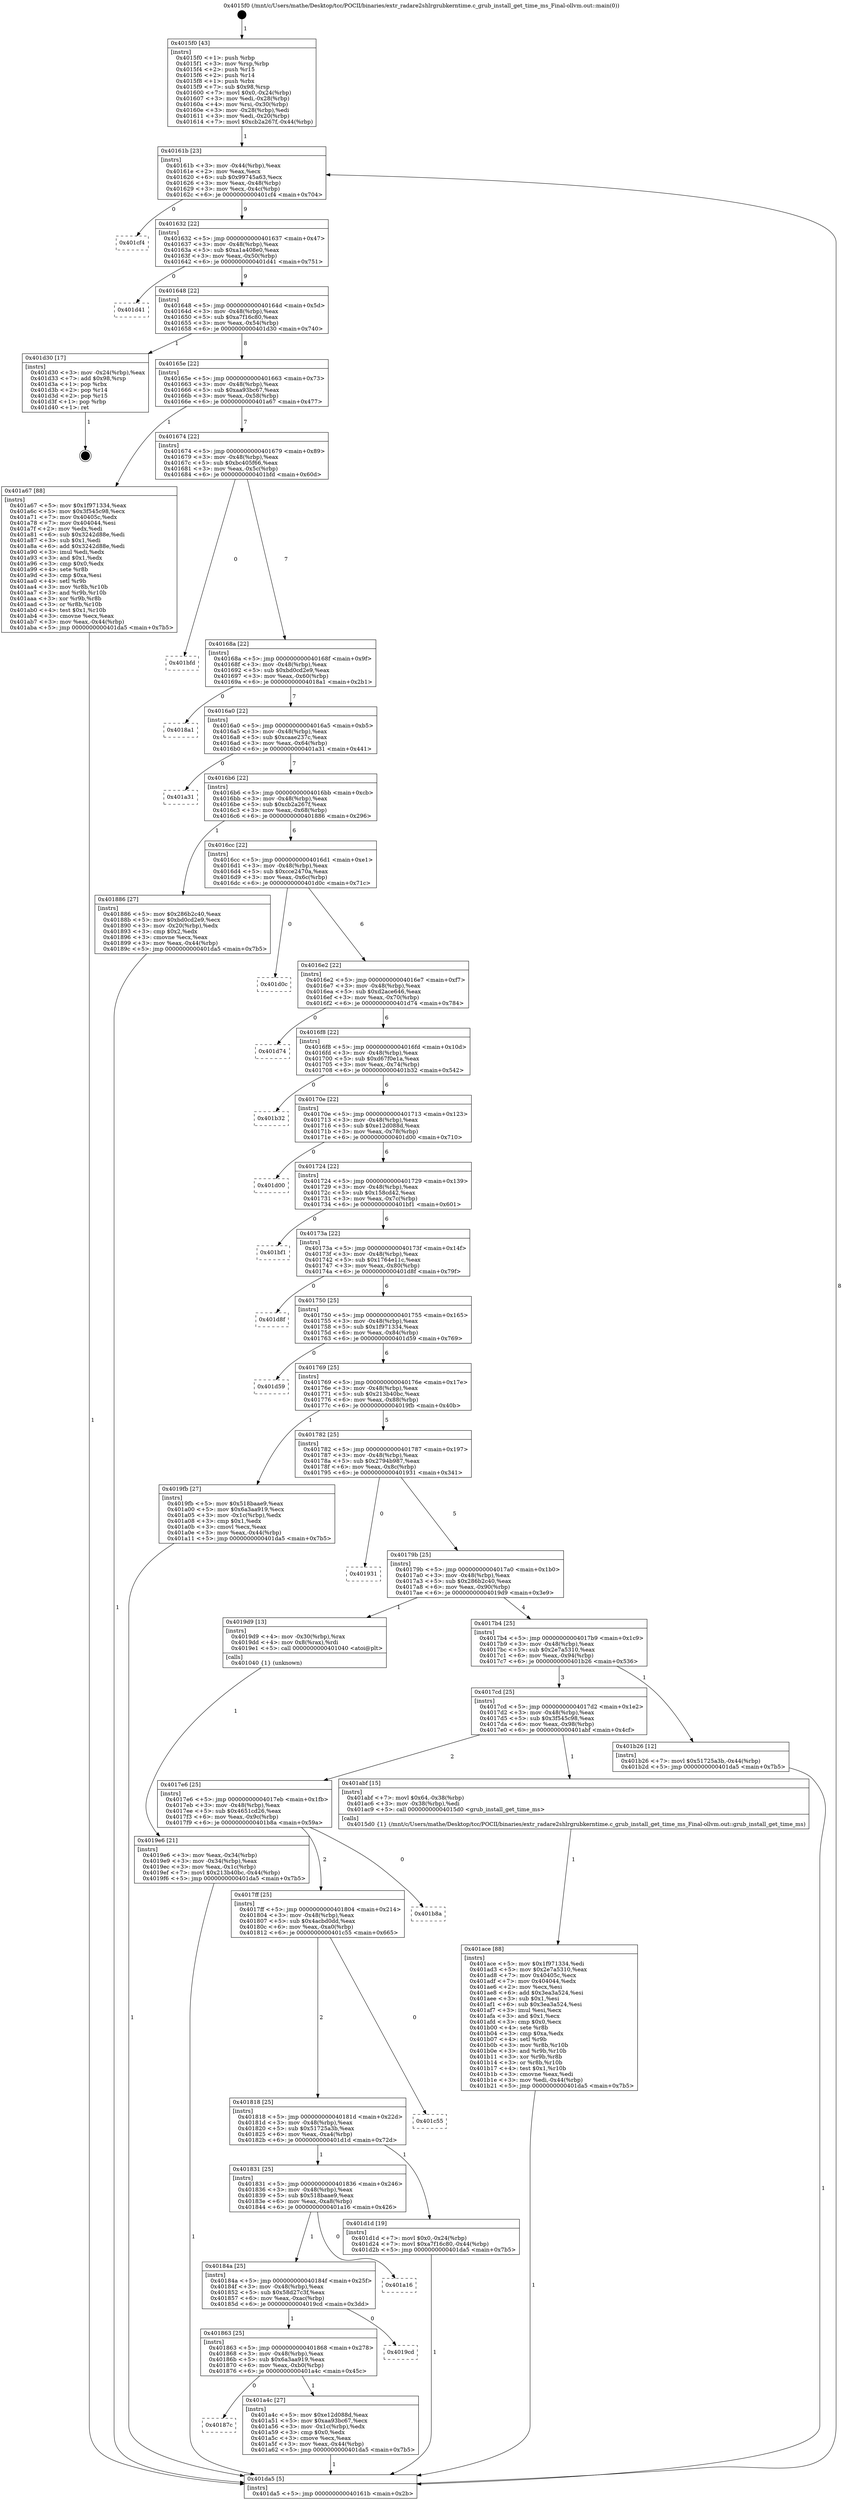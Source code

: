 digraph "0x4015f0" {
  label = "0x4015f0 (/mnt/c/Users/mathe/Desktop/tcc/POCII/binaries/extr_radare2shlrgrubkerntime.c_grub_install_get_time_ms_Final-ollvm.out::main(0))"
  labelloc = "t"
  node[shape=record]

  Entry [label="",width=0.3,height=0.3,shape=circle,fillcolor=black,style=filled]
  "0x40161b" [label="{
     0x40161b [23]\l
     | [instrs]\l
     &nbsp;&nbsp;0x40161b \<+3\>: mov -0x44(%rbp),%eax\l
     &nbsp;&nbsp;0x40161e \<+2\>: mov %eax,%ecx\l
     &nbsp;&nbsp;0x401620 \<+6\>: sub $0x99745a63,%ecx\l
     &nbsp;&nbsp;0x401626 \<+3\>: mov %eax,-0x48(%rbp)\l
     &nbsp;&nbsp;0x401629 \<+3\>: mov %ecx,-0x4c(%rbp)\l
     &nbsp;&nbsp;0x40162c \<+6\>: je 0000000000401cf4 \<main+0x704\>\l
  }"]
  "0x401cf4" [label="{
     0x401cf4\l
  }", style=dashed]
  "0x401632" [label="{
     0x401632 [22]\l
     | [instrs]\l
     &nbsp;&nbsp;0x401632 \<+5\>: jmp 0000000000401637 \<main+0x47\>\l
     &nbsp;&nbsp;0x401637 \<+3\>: mov -0x48(%rbp),%eax\l
     &nbsp;&nbsp;0x40163a \<+5\>: sub $0xa1a408e0,%eax\l
     &nbsp;&nbsp;0x40163f \<+3\>: mov %eax,-0x50(%rbp)\l
     &nbsp;&nbsp;0x401642 \<+6\>: je 0000000000401d41 \<main+0x751\>\l
  }"]
  Exit [label="",width=0.3,height=0.3,shape=circle,fillcolor=black,style=filled,peripheries=2]
  "0x401d41" [label="{
     0x401d41\l
  }", style=dashed]
  "0x401648" [label="{
     0x401648 [22]\l
     | [instrs]\l
     &nbsp;&nbsp;0x401648 \<+5\>: jmp 000000000040164d \<main+0x5d\>\l
     &nbsp;&nbsp;0x40164d \<+3\>: mov -0x48(%rbp),%eax\l
     &nbsp;&nbsp;0x401650 \<+5\>: sub $0xa7f16c80,%eax\l
     &nbsp;&nbsp;0x401655 \<+3\>: mov %eax,-0x54(%rbp)\l
     &nbsp;&nbsp;0x401658 \<+6\>: je 0000000000401d30 \<main+0x740\>\l
  }"]
  "0x401ace" [label="{
     0x401ace [88]\l
     | [instrs]\l
     &nbsp;&nbsp;0x401ace \<+5\>: mov $0x1f971334,%edi\l
     &nbsp;&nbsp;0x401ad3 \<+5\>: mov $0x2e7a5310,%eax\l
     &nbsp;&nbsp;0x401ad8 \<+7\>: mov 0x40405c,%ecx\l
     &nbsp;&nbsp;0x401adf \<+7\>: mov 0x404044,%edx\l
     &nbsp;&nbsp;0x401ae6 \<+2\>: mov %ecx,%esi\l
     &nbsp;&nbsp;0x401ae8 \<+6\>: add $0x3ea3a524,%esi\l
     &nbsp;&nbsp;0x401aee \<+3\>: sub $0x1,%esi\l
     &nbsp;&nbsp;0x401af1 \<+6\>: sub $0x3ea3a524,%esi\l
     &nbsp;&nbsp;0x401af7 \<+3\>: imul %esi,%ecx\l
     &nbsp;&nbsp;0x401afa \<+3\>: and $0x1,%ecx\l
     &nbsp;&nbsp;0x401afd \<+3\>: cmp $0x0,%ecx\l
     &nbsp;&nbsp;0x401b00 \<+4\>: sete %r8b\l
     &nbsp;&nbsp;0x401b04 \<+3\>: cmp $0xa,%edx\l
     &nbsp;&nbsp;0x401b07 \<+4\>: setl %r9b\l
     &nbsp;&nbsp;0x401b0b \<+3\>: mov %r8b,%r10b\l
     &nbsp;&nbsp;0x401b0e \<+3\>: and %r9b,%r10b\l
     &nbsp;&nbsp;0x401b11 \<+3\>: xor %r9b,%r8b\l
     &nbsp;&nbsp;0x401b14 \<+3\>: or %r8b,%r10b\l
     &nbsp;&nbsp;0x401b17 \<+4\>: test $0x1,%r10b\l
     &nbsp;&nbsp;0x401b1b \<+3\>: cmovne %eax,%edi\l
     &nbsp;&nbsp;0x401b1e \<+3\>: mov %edi,-0x44(%rbp)\l
     &nbsp;&nbsp;0x401b21 \<+5\>: jmp 0000000000401da5 \<main+0x7b5\>\l
  }"]
  "0x401d30" [label="{
     0x401d30 [17]\l
     | [instrs]\l
     &nbsp;&nbsp;0x401d30 \<+3\>: mov -0x24(%rbp),%eax\l
     &nbsp;&nbsp;0x401d33 \<+7\>: add $0x98,%rsp\l
     &nbsp;&nbsp;0x401d3a \<+1\>: pop %rbx\l
     &nbsp;&nbsp;0x401d3b \<+2\>: pop %r14\l
     &nbsp;&nbsp;0x401d3d \<+2\>: pop %r15\l
     &nbsp;&nbsp;0x401d3f \<+1\>: pop %rbp\l
     &nbsp;&nbsp;0x401d40 \<+1\>: ret\l
  }"]
  "0x40165e" [label="{
     0x40165e [22]\l
     | [instrs]\l
     &nbsp;&nbsp;0x40165e \<+5\>: jmp 0000000000401663 \<main+0x73\>\l
     &nbsp;&nbsp;0x401663 \<+3\>: mov -0x48(%rbp),%eax\l
     &nbsp;&nbsp;0x401666 \<+5\>: sub $0xaa93bc67,%eax\l
     &nbsp;&nbsp;0x40166b \<+3\>: mov %eax,-0x58(%rbp)\l
     &nbsp;&nbsp;0x40166e \<+6\>: je 0000000000401a67 \<main+0x477\>\l
  }"]
  "0x40187c" [label="{
     0x40187c\l
  }", style=dashed]
  "0x401a67" [label="{
     0x401a67 [88]\l
     | [instrs]\l
     &nbsp;&nbsp;0x401a67 \<+5\>: mov $0x1f971334,%eax\l
     &nbsp;&nbsp;0x401a6c \<+5\>: mov $0x3f545c98,%ecx\l
     &nbsp;&nbsp;0x401a71 \<+7\>: mov 0x40405c,%edx\l
     &nbsp;&nbsp;0x401a78 \<+7\>: mov 0x404044,%esi\l
     &nbsp;&nbsp;0x401a7f \<+2\>: mov %edx,%edi\l
     &nbsp;&nbsp;0x401a81 \<+6\>: sub $0x3242d88e,%edi\l
     &nbsp;&nbsp;0x401a87 \<+3\>: sub $0x1,%edi\l
     &nbsp;&nbsp;0x401a8a \<+6\>: add $0x3242d88e,%edi\l
     &nbsp;&nbsp;0x401a90 \<+3\>: imul %edi,%edx\l
     &nbsp;&nbsp;0x401a93 \<+3\>: and $0x1,%edx\l
     &nbsp;&nbsp;0x401a96 \<+3\>: cmp $0x0,%edx\l
     &nbsp;&nbsp;0x401a99 \<+4\>: sete %r8b\l
     &nbsp;&nbsp;0x401a9d \<+3\>: cmp $0xa,%esi\l
     &nbsp;&nbsp;0x401aa0 \<+4\>: setl %r9b\l
     &nbsp;&nbsp;0x401aa4 \<+3\>: mov %r8b,%r10b\l
     &nbsp;&nbsp;0x401aa7 \<+3\>: and %r9b,%r10b\l
     &nbsp;&nbsp;0x401aaa \<+3\>: xor %r9b,%r8b\l
     &nbsp;&nbsp;0x401aad \<+3\>: or %r8b,%r10b\l
     &nbsp;&nbsp;0x401ab0 \<+4\>: test $0x1,%r10b\l
     &nbsp;&nbsp;0x401ab4 \<+3\>: cmovne %ecx,%eax\l
     &nbsp;&nbsp;0x401ab7 \<+3\>: mov %eax,-0x44(%rbp)\l
     &nbsp;&nbsp;0x401aba \<+5\>: jmp 0000000000401da5 \<main+0x7b5\>\l
  }"]
  "0x401674" [label="{
     0x401674 [22]\l
     | [instrs]\l
     &nbsp;&nbsp;0x401674 \<+5\>: jmp 0000000000401679 \<main+0x89\>\l
     &nbsp;&nbsp;0x401679 \<+3\>: mov -0x48(%rbp),%eax\l
     &nbsp;&nbsp;0x40167c \<+5\>: sub $0xbc405f66,%eax\l
     &nbsp;&nbsp;0x401681 \<+3\>: mov %eax,-0x5c(%rbp)\l
     &nbsp;&nbsp;0x401684 \<+6\>: je 0000000000401bfd \<main+0x60d\>\l
  }"]
  "0x401a4c" [label="{
     0x401a4c [27]\l
     | [instrs]\l
     &nbsp;&nbsp;0x401a4c \<+5\>: mov $0xe12d088d,%eax\l
     &nbsp;&nbsp;0x401a51 \<+5\>: mov $0xaa93bc67,%ecx\l
     &nbsp;&nbsp;0x401a56 \<+3\>: mov -0x1c(%rbp),%edx\l
     &nbsp;&nbsp;0x401a59 \<+3\>: cmp $0x0,%edx\l
     &nbsp;&nbsp;0x401a5c \<+3\>: cmove %ecx,%eax\l
     &nbsp;&nbsp;0x401a5f \<+3\>: mov %eax,-0x44(%rbp)\l
     &nbsp;&nbsp;0x401a62 \<+5\>: jmp 0000000000401da5 \<main+0x7b5\>\l
  }"]
  "0x401bfd" [label="{
     0x401bfd\l
  }", style=dashed]
  "0x40168a" [label="{
     0x40168a [22]\l
     | [instrs]\l
     &nbsp;&nbsp;0x40168a \<+5\>: jmp 000000000040168f \<main+0x9f\>\l
     &nbsp;&nbsp;0x40168f \<+3\>: mov -0x48(%rbp),%eax\l
     &nbsp;&nbsp;0x401692 \<+5\>: sub $0xbd0cd2e9,%eax\l
     &nbsp;&nbsp;0x401697 \<+3\>: mov %eax,-0x60(%rbp)\l
     &nbsp;&nbsp;0x40169a \<+6\>: je 00000000004018a1 \<main+0x2b1\>\l
  }"]
  "0x401863" [label="{
     0x401863 [25]\l
     | [instrs]\l
     &nbsp;&nbsp;0x401863 \<+5\>: jmp 0000000000401868 \<main+0x278\>\l
     &nbsp;&nbsp;0x401868 \<+3\>: mov -0x48(%rbp),%eax\l
     &nbsp;&nbsp;0x40186b \<+5\>: sub $0x6a3aa919,%eax\l
     &nbsp;&nbsp;0x401870 \<+6\>: mov %eax,-0xb0(%rbp)\l
     &nbsp;&nbsp;0x401876 \<+6\>: je 0000000000401a4c \<main+0x45c\>\l
  }"]
  "0x4018a1" [label="{
     0x4018a1\l
  }", style=dashed]
  "0x4016a0" [label="{
     0x4016a0 [22]\l
     | [instrs]\l
     &nbsp;&nbsp;0x4016a0 \<+5\>: jmp 00000000004016a5 \<main+0xb5\>\l
     &nbsp;&nbsp;0x4016a5 \<+3\>: mov -0x48(%rbp),%eax\l
     &nbsp;&nbsp;0x4016a8 \<+5\>: sub $0xcaae237c,%eax\l
     &nbsp;&nbsp;0x4016ad \<+3\>: mov %eax,-0x64(%rbp)\l
     &nbsp;&nbsp;0x4016b0 \<+6\>: je 0000000000401a31 \<main+0x441\>\l
  }"]
  "0x4019cd" [label="{
     0x4019cd\l
  }", style=dashed]
  "0x401a31" [label="{
     0x401a31\l
  }", style=dashed]
  "0x4016b6" [label="{
     0x4016b6 [22]\l
     | [instrs]\l
     &nbsp;&nbsp;0x4016b6 \<+5\>: jmp 00000000004016bb \<main+0xcb\>\l
     &nbsp;&nbsp;0x4016bb \<+3\>: mov -0x48(%rbp),%eax\l
     &nbsp;&nbsp;0x4016be \<+5\>: sub $0xcb2a267f,%eax\l
     &nbsp;&nbsp;0x4016c3 \<+3\>: mov %eax,-0x68(%rbp)\l
     &nbsp;&nbsp;0x4016c6 \<+6\>: je 0000000000401886 \<main+0x296\>\l
  }"]
  "0x40184a" [label="{
     0x40184a [25]\l
     | [instrs]\l
     &nbsp;&nbsp;0x40184a \<+5\>: jmp 000000000040184f \<main+0x25f\>\l
     &nbsp;&nbsp;0x40184f \<+3\>: mov -0x48(%rbp),%eax\l
     &nbsp;&nbsp;0x401852 \<+5\>: sub $0x58d27c3f,%eax\l
     &nbsp;&nbsp;0x401857 \<+6\>: mov %eax,-0xac(%rbp)\l
     &nbsp;&nbsp;0x40185d \<+6\>: je 00000000004019cd \<main+0x3dd\>\l
  }"]
  "0x401886" [label="{
     0x401886 [27]\l
     | [instrs]\l
     &nbsp;&nbsp;0x401886 \<+5\>: mov $0x286b2c40,%eax\l
     &nbsp;&nbsp;0x40188b \<+5\>: mov $0xbd0cd2e9,%ecx\l
     &nbsp;&nbsp;0x401890 \<+3\>: mov -0x20(%rbp),%edx\l
     &nbsp;&nbsp;0x401893 \<+3\>: cmp $0x2,%edx\l
     &nbsp;&nbsp;0x401896 \<+3\>: cmovne %ecx,%eax\l
     &nbsp;&nbsp;0x401899 \<+3\>: mov %eax,-0x44(%rbp)\l
     &nbsp;&nbsp;0x40189c \<+5\>: jmp 0000000000401da5 \<main+0x7b5\>\l
  }"]
  "0x4016cc" [label="{
     0x4016cc [22]\l
     | [instrs]\l
     &nbsp;&nbsp;0x4016cc \<+5\>: jmp 00000000004016d1 \<main+0xe1\>\l
     &nbsp;&nbsp;0x4016d1 \<+3\>: mov -0x48(%rbp),%eax\l
     &nbsp;&nbsp;0x4016d4 \<+5\>: sub $0xcce2470a,%eax\l
     &nbsp;&nbsp;0x4016d9 \<+3\>: mov %eax,-0x6c(%rbp)\l
     &nbsp;&nbsp;0x4016dc \<+6\>: je 0000000000401d0c \<main+0x71c\>\l
  }"]
  "0x401da5" [label="{
     0x401da5 [5]\l
     | [instrs]\l
     &nbsp;&nbsp;0x401da5 \<+5\>: jmp 000000000040161b \<main+0x2b\>\l
  }"]
  "0x4015f0" [label="{
     0x4015f0 [43]\l
     | [instrs]\l
     &nbsp;&nbsp;0x4015f0 \<+1\>: push %rbp\l
     &nbsp;&nbsp;0x4015f1 \<+3\>: mov %rsp,%rbp\l
     &nbsp;&nbsp;0x4015f4 \<+2\>: push %r15\l
     &nbsp;&nbsp;0x4015f6 \<+2\>: push %r14\l
     &nbsp;&nbsp;0x4015f8 \<+1\>: push %rbx\l
     &nbsp;&nbsp;0x4015f9 \<+7\>: sub $0x98,%rsp\l
     &nbsp;&nbsp;0x401600 \<+7\>: movl $0x0,-0x24(%rbp)\l
     &nbsp;&nbsp;0x401607 \<+3\>: mov %edi,-0x28(%rbp)\l
     &nbsp;&nbsp;0x40160a \<+4\>: mov %rsi,-0x30(%rbp)\l
     &nbsp;&nbsp;0x40160e \<+3\>: mov -0x28(%rbp),%edi\l
     &nbsp;&nbsp;0x401611 \<+3\>: mov %edi,-0x20(%rbp)\l
     &nbsp;&nbsp;0x401614 \<+7\>: movl $0xcb2a267f,-0x44(%rbp)\l
  }"]
  "0x401a16" [label="{
     0x401a16\l
  }", style=dashed]
  "0x401d0c" [label="{
     0x401d0c\l
  }", style=dashed]
  "0x4016e2" [label="{
     0x4016e2 [22]\l
     | [instrs]\l
     &nbsp;&nbsp;0x4016e2 \<+5\>: jmp 00000000004016e7 \<main+0xf7\>\l
     &nbsp;&nbsp;0x4016e7 \<+3\>: mov -0x48(%rbp),%eax\l
     &nbsp;&nbsp;0x4016ea \<+5\>: sub $0xd2ace646,%eax\l
     &nbsp;&nbsp;0x4016ef \<+3\>: mov %eax,-0x70(%rbp)\l
     &nbsp;&nbsp;0x4016f2 \<+6\>: je 0000000000401d74 \<main+0x784\>\l
  }"]
  "0x401831" [label="{
     0x401831 [25]\l
     | [instrs]\l
     &nbsp;&nbsp;0x401831 \<+5\>: jmp 0000000000401836 \<main+0x246\>\l
     &nbsp;&nbsp;0x401836 \<+3\>: mov -0x48(%rbp),%eax\l
     &nbsp;&nbsp;0x401839 \<+5\>: sub $0x518baae9,%eax\l
     &nbsp;&nbsp;0x40183e \<+6\>: mov %eax,-0xa8(%rbp)\l
     &nbsp;&nbsp;0x401844 \<+6\>: je 0000000000401a16 \<main+0x426\>\l
  }"]
  "0x401d74" [label="{
     0x401d74\l
  }", style=dashed]
  "0x4016f8" [label="{
     0x4016f8 [22]\l
     | [instrs]\l
     &nbsp;&nbsp;0x4016f8 \<+5\>: jmp 00000000004016fd \<main+0x10d\>\l
     &nbsp;&nbsp;0x4016fd \<+3\>: mov -0x48(%rbp),%eax\l
     &nbsp;&nbsp;0x401700 \<+5\>: sub $0xd67f0e1a,%eax\l
     &nbsp;&nbsp;0x401705 \<+3\>: mov %eax,-0x74(%rbp)\l
     &nbsp;&nbsp;0x401708 \<+6\>: je 0000000000401b32 \<main+0x542\>\l
  }"]
  "0x401d1d" [label="{
     0x401d1d [19]\l
     | [instrs]\l
     &nbsp;&nbsp;0x401d1d \<+7\>: movl $0x0,-0x24(%rbp)\l
     &nbsp;&nbsp;0x401d24 \<+7\>: movl $0xa7f16c80,-0x44(%rbp)\l
     &nbsp;&nbsp;0x401d2b \<+5\>: jmp 0000000000401da5 \<main+0x7b5\>\l
  }"]
  "0x401b32" [label="{
     0x401b32\l
  }", style=dashed]
  "0x40170e" [label="{
     0x40170e [22]\l
     | [instrs]\l
     &nbsp;&nbsp;0x40170e \<+5\>: jmp 0000000000401713 \<main+0x123\>\l
     &nbsp;&nbsp;0x401713 \<+3\>: mov -0x48(%rbp),%eax\l
     &nbsp;&nbsp;0x401716 \<+5\>: sub $0xe12d088d,%eax\l
     &nbsp;&nbsp;0x40171b \<+3\>: mov %eax,-0x78(%rbp)\l
     &nbsp;&nbsp;0x40171e \<+6\>: je 0000000000401d00 \<main+0x710\>\l
  }"]
  "0x401818" [label="{
     0x401818 [25]\l
     | [instrs]\l
     &nbsp;&nbsp;0x401818 \<+5\>: jmp 000000000040181d \<main+0x22d\>\l
     &nbsp;&nbsp;0x40181d \<+3\>: mov -0x48(%rbp),%eax\l
     &nbsp;&nbsp;0x401820 \<+5\>: sub $0x51725a3b,%eax\l
     &nbsp;&nbsp;0x401825 \<+6\>: mov %eax,-0xa4(%rbp)\l
     &nbsp;&nbsp;0x40182b \<+6\>: je 0000000000401d1d \<main+0x72d\>\l
  }"]
  "0x401d00" [label="{
     0x401d00\l
  }", style=dashed]
  "0x401724" [label="{
     0x401724 [22]\l
     | [instrs]\l
     &nbsp;&nbsp;0x401724 \<+5\>: jmp 0000000000401729 \<main+0x139\>\l
     &nbsp;&nbsp;0x401729 \<+3\>: mov -0x48(%rbp),%eax\l
     &nbsp;&nbsp;0x40172c \<+5\>: sub $0x158cd42,%eax\l
     &nbsp;&nbsp;0x401731 \<+3\>: mov %eax,-0x7c(%rbp)\l
     &nbsp;&nbsp;0x401734 \<+6\>: je 0000000000401bf1 \<main+0x601\>\l
  }"]
  "0x401c55" [label="{
     0x401c55\l
  }", style=dashed]
  "0x401bf1" [label="{
     0x401bf1\l
  }", style=dashed]
  "0x40173a" [label="{
     0x40173a [22]\l
     | [instrs]\l
     &nbsp;&nbsp;0x40173a \<+5\>: jmp 000000000040173f \<main+0x14f\>\l
     &nbsp;&nbsp;0x40173f \<+3\>: mov -0x48(%rbp),%eax\l
     &nbsp;&nbsp;0x401742 \<+5\>: sub $0x1764e11c,%eax\l
     &nbsp;&nbsp;0x401747 \<+3\>: mov %eax,-0x80(%rbp)\l
     &nbsp;&nbsp;0x40174a \<+6\>: je 0000000000401d8f \<main+0x79f\>\l
  }"]
  "0x4017ff" [label="{
     0x4017ff [25]\l
     | [instrs]\l
     &nbsp;&nbsp;0x4017ff \<+5\>: jmp 0000000000401804 \<main+0x214\>\l
     &nbsp;&nbsp;0x401804 \<+3\>: mov -0x48(%rbp),%eax\l
     &nbsp;&nbsp;0x401807 \<+5\>: sub $0x4acbd0dd,%eax\l
     &nbsp;&nbsp;0x40180c \<+6\>: mov %eax,-0xa0(%rbp)\l
     &nbsp;&nbsp;0x401812 \<+6\>: je 0000000000401c55 \<main+0x665\>\l
  }"]
  "0x401d8f" [label="{
     0x401d8f\l
  }", style=dashed]
  "0x401750" [label="{
     0x401750 [25]\l
     | [instrs]\l
     &nbsp;&nbsp;0x401750 \<+5\>: jmp 0000000000401755 \<main+0x165\>\l
     &nbsp;&nbsp;0x401755 \<+3\>: mov -0x48(%rbp),%eax\l
     &nbsp;&nbsp;0x401758 \<+5\>: sub $0x1f971334,%eax\l
     &nbsp;&nbsp;0x40175d \<+6\>: mov %eax,-0x84(%rbp)\l
     &nbsp;&nbsp;0x401763 \<+6\>: je 0000000000401d59 \<main+0x769\>\l
  }"]
  "0x401b8a" [label="{
     0x401b8a\l
  }", style=dashed]
  "0x401d59" [label="{
     0x401d59\l
  }", style=dashed]
  "0x401769" [label="{
     0x401769 [25]\l
     | [instrs]\l
     &nbsp;&nbsp;0x401769 \<+5\>: jmp 000000000040176e \<main+0x17e\>\l
     &nbsp;&nbsp;0x40176e \<+3\>: mov -0x48(%rbp),%eax\l
     &nbsp;&nbsp;0x401771 \<+5\>: sub $0x213b40bc,%eax\l
     &nbsp;&nbsp;0x401776 \<+6\>: mov %eax,-0x88(%rbp)\l
     &nbsp;&nbsp;0x40177c \<+6\>: je 00000000004019fb \<main+0x40b\>\l
  }"]
  "0x4017e6" [label="{
     0x4017e6 [25]\l
     | [instrs]\l
     &nbsp;&nbsp;0x4017e6 \<+5\>: jmp 00000000004017eb \<main+0x1fb\>\l
     &nbsp;&nbsp;0x4017eb \<+3\>: mov -0x48(%rbp),%eax\l
     &nbsp;&nbsp;0x4017ee \<+5\>: sub $0x4651cd26,%eax\l
     &nbsp;&nbsp;0x4017f3 \<+6\>: mov %eax,-0x9c(%rbp)\l
     &nbsp;&nbsp;0x4017f9 \<+6\>: je 0000000000401b8a \<main+0x59a\>\l
  }"]
  "0x4019fb" [label="{
     0x4019fb [27]\l
     | [instrs]\l
     &nbsp;&nbsp;0x4019fb \<+5\>: mov $0x518baae9,%eax\l
     &nbsp;&nbsp;0x401a00 \<+5\>: mov $0x6a3aa919,%ecx\l
     &nbsp;&nbsp;0x401a05 \<+3\>: mov -0x1c(%rbp),%edx\l
     &nbsp;&nbsp;0x401a08 \<+3\>: cmp $0x1,%edx\l
     &nbsp;&nbsp;0x401a0b \<+3\>: cmovl %ecx,%eax\l
     &nbsp;&nbsp;0x401a0e \<+3\>: mov %eax,-0x44(%rbp)\l
     &nbsp;&nbsp;0x401a11 \<+5\>: jmp 0000000000401da5 \<main+0x7b5\>\l
  }"]
  "0x401782" [label="{
     0x401782 [25]\l
     | [instrs]\l
     &nbsp;&nbsp;0x401782 \<+5\>: jmp 0000000000401787 \<main+0x197\>\l
     &nbsp;&nbsp;0x401787 \<+3\>: mov -0x48(%rbp),%eax\l
     &nbsp;&nbsp;0x40178a \<+5\>: sub $0x2794b987,%eax\l
     &nbsp;&nbsp;0x40178f \<+6\>: mov %eax,-0x8c(%rbp)\l
     &nbsp;&nbsp;0x401795 \<+6\>: je 0000000000401931 \<main+0x341\>\l
  }"]
  "0x401abf" [label="{
     0x401abf [15]\l
     | [instrs]\l
     &nbsp;&nbsp;0x401abf \<+7\>: movl $0x64,-0x38(%rbp)\l
     &nbsp;&nbsp;0x401ac6 \<+3\>: mov -0x38(%rbp),%edi\l
     &nbsp;&nbsp;0x401ac9 \<+5\>: call 00000000004015d0 \<grub_install_get_time_ms\>\l
     | [calls]\l
     &nbsp;&nbsp;0x4015d0 \{1\} (/mnt/c/Users/mathe/Desktop/tcc/POCII/binaries/extr_radare2shlrgrubkerntime.c_grub_install_get_time_ms_Final-ollvm.out::grub_install_get_time_ms)\l
  }"]
  "0x401931" [label="{
     0x401931\l
  }", style=dashed]
  "0x40179b" [label="{
     0x40179b [25]\l
     | [instrs]\l
     &nbsp;&nbsp;0x40179b \<+5\>: jmp 00000000004017a0 \<main+0x1b0\>\l
     &nbsp;&nbsp;0x4017a0 \<+3\>: mov -0x48(%rbp),%eax\l
     &nbsp;&nbsp;0x4017a3 \<+5\>: sub $0x286b2c40,%eax\l
     &nbsp;&nbsp;0x4017a8 \<+6\>: mov %eax,-0x90(%rbp)\l
     &nbsp;&nbsp;0x4017ae \<+6\>: je 00000000004019d9 \<main+0x3e9\>\l
  }"]
  "0x4017cd" [label="{
     0x4017cd [25]\l
     | [instrs]\l
     &nbsp;&nbsp;0x4017cd \<+5\>: jmp 00000000004017d2 \<main+0x1e2\>\l
     &nbsp;&nbsp;0x4017d2 \<+3\>: mov -0x48(%rbp),%eax\l
     &nbsp;&nbsp;0x4017d5 \<+5\>: sub $0x3f545c98,%eax\l
     &nbsp;&nbsp;0x4017da \<+6\>: mov %eax,-0x98(%rbp)\l
     &nbsp;&nbsp;0x4017e0 \<+6\>: je 0000000000401abf \<main+0x4cf\>\l
  }"]
  "0x4019d9" [label="{
     0x4019d9 [13]\l
     | [instrs]\l
     &nbsp;&nbsp;0x4019d9 \<+4\>: mov -0x30(%rbp),%rax\l
     &nbsp;&nbsp;0x4019dd \<+4\>: mov 0x8(%rax),%rdi\l
     &nbsp;&nbsp;0x4019e1 \<+5\>: call 0000000000401040 \<atoi@plt\>\l
     | [calls]\l
     &nbsp;&nbsp;0x401040 \{1\} (unknown)\l
  }"]
  "0x4017b4" [label="{
     0x4017b4 [25]\l
     | [instrs]\l
     &nbsp;&nbsp;0x4017b4 \<+5\>: jmp 00000000004017b9 \<main+0x1c9\>\l
     &nbsp;&nbsp;0x4017b9 \<+3\>: mov -0x48(%rbp),%eax\l
     &nbsp;&nbsp;0x4017bc \<+5\>: sub $0x2e7a5310,%eax\l
     &nbsp;&nbsp;0x4017c1 \<+6\>: mov %eax,-0x94(%rbp)\l
     &nbsp;&nbsp;0x4017c7 \<+6\>: je 0000000000401b26 \<main+0x536\>\l
  }"]
  "0x4019e6" [label="{
     0x4019e6 [21]\l
     | [instrs]\l
     &nbsp;&nbsp;0x4019e6 \<+3\>: mov %eax,-0x34(%rbp)\l
     &nbsp;&nbsp;0x4019e9 \<+3\>: mov -0x34(%rbp),%eax\l
     &nbsp;&nbsp;0x4019ec \<+3\>: mov %eax,-0x1c(%rbp)\l
     &nbsp;&nbsp;0x4019ef \<+7\>: movl $0x213b40bc,-0x44(%rbp)\l
     &nbsp;&nbsp;0x4019f6 \<+5\>: jmp 0000000000401da5 \<main+0x7b5\>\l
  }"]
  "0x401b26" [label="{
     0x401b26 [12]\l
     | [instrs]\l
     &nbsp;&nbsp;0x401b26 \<+7\>: movl $0x51725a3b,-0x44(%rbp)\l
     &nbsp;&nbsp;0x401b2d \<+5\>: jmp 0000000000401da5 \<main+0x7b5\>\l
  }"]
  Entry -> "0x4015f0" [label=" 1"]
  "0x40161b" -> "0x401cf4" [label=" 0"]
  "0x40161b" -> "0x401632" [label=" 9"]
  "0x401d30" -> Exit [label=" 1"]
  "0x401632" -> "0x401d41" [label=" 0"]
  "0x401632" -> "0x401648" [label=" 9"]
  "0x401d1d" -> "0x401da5" [label=" 1"]
  "0x401648" -> "0x401d30" [label=" 1"]
  "0x401648" -> "0x40165e" [label=" 8"]
  "0x401b26" -> "0x401da5" [label=" 1"]
  "0x40165e" -> "0x401a67" [label=" 1"]
  "0x40165e" -> "0x401674" [label=" 7"]
  "0x401ace" -> "0x401da5" [label=" 1"]
  "0x401674" -> "0x401bfd" [label=" 0"]
  "0x401674" -> "0x40168a" [label=" 7"]
  "0x401abf" -> "0x401ace" [label=" 1"]
  "0x40168a" -> "0x4018a1" [label=" 0"]
  "0x40168a" -> "0x4016a0" [label=" 7"]
  "0x401a4c" -> "0x401da5" [label=" 1"]
  "0x4016a0" -> "0x401a31" [label=" 0"]
  "0x4016a0" -> "0x4016b6" [label=" 7"]
  "0x401863" -> "0x40187c" [label=" 0"]
  "0x4016b6" -> "0x401886" [label=" 1"]
  "0x4016b6" -> "0x4016cc" [label=" 6"]
  "0x401886" -> "0x401da5" [label=" 1"]
  "0x4015f0" -> "0x40161b" [label=" 1"]
  "0x401da5" -> "0x40161b" [label=" 8"]
  "0x401a67" -> "0x401da5" [label=" 1"]
  "0x4016cc" -> "0x401d0c" [label=" 0"]
  "0x4016cc" -> "0x4016e2" [label=" 6"]
  "0x40184a" -> "0x401863" [label=" 1"]
  "0x4016e2" -> "0x401d74" [label=" 0"]
  "0x4016e2" -> "0x4016f8" [label=" 6"]
  "0x401863" -> "0x401a4c" [label=" 1"]
  "0x4016f8" -> "0x401b32" [label=" 0"]
  "0x4016f8" -> "0x40170e" [label=" 6"]
  "0x401831" -> "0x40184a" [label=" 1"]
  "0x40170e" -> "0x401d00" [label=" 0"]
  "0x40170e" -> "0x401724" [label=" 6"]
  "0x40184a" -> "0x4019cd" [label=" 0"]
  "0x401724" -> "0x401bf1" [label=" 0"]
  "0x401724" -> "0x40173a" [label=" 6"]
  "0x401818" -> "0x401831" [label=" 1"]
  "0x40173a" -> "0x401d8f" [label=" 0"]
  "0x40173a" -> "0x401750" [label=" 6"]
  "0x401831" -> "0x401a16" [label=" 0"]
  "0x401750" -> "0x401d59" [label=" 0"]
  "0x401750" -> "0x401769" [label=" 6"]
  "0x4017ff" -> "0x401818" [label=" 2"]
  "0x401769" -> "0x4019fb" [label=" 1"]
  "0x401769" -> "0x401782" [label=" 5"]
  "0x401818" -> "0x401d1d" [label=" 1"]
  "0x401782" -> "0x401931" [label=" 0"]
  "0x401782" -> "0x40179b" [label=" 5"]
  "0x4017e6" -> "0x4017ff" [label=" 2"]
  "0x40179b" -> "0x4019d9" [label=" 1"]
  "0x40179b" -> "0x4017b4" [label=" 4"]
  "0x4019d9" -> "0x4019e6" [label=" 1"]
  "0x4019e6" -> "0x401da5" [label=" 1"]
  "0x4019fb" -> "0x401da5" [label=" 1"]
  "0x4017ff" -> "0x401c55" [label=" 0"]
  "0x4017b4" -> "0x401b26" [label=" 1"]
  "0x4017b4" -> "0x4017cd" [label=" 3"]
  "0x4017e6" -> "0x401b8a" [label=" 0"]
  "0x4017cd" -> "0x401abf" [label=" 1"]
  "0x4017cd" -> "0x4017e6" [label=" 2"]
}
